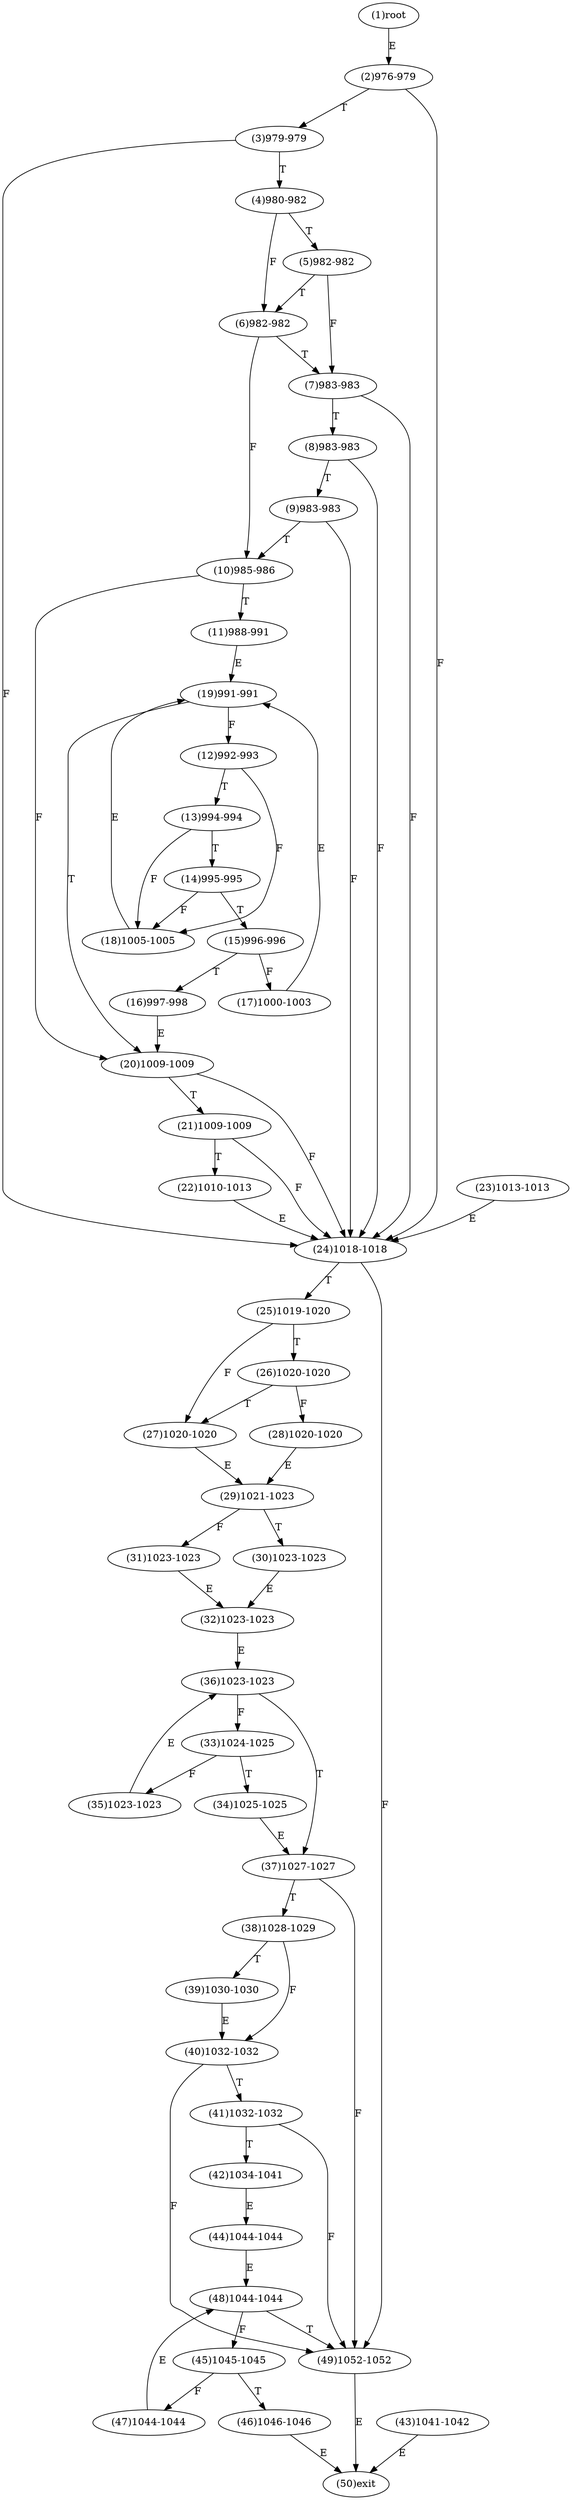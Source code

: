 digraph "" { 
1[ label="(1)root"];
2[ label="(2)976-979"];
3[ label="(3)979-979"];
4[ label="(4)980-982"];
5[ label="(5)982-982"];
6[ label="(6)982-982"];
7[ label="(7)983-983"];
8[ label="(8)983-983"];
9[ label="(9)983-983"];
10[ label="(10)985-986"];
11[ label="(11)988-991"];
12[ label="(12)992-993"];
13[ label="(13)994-994"];
14[ label="(14)995-995"];
15[ label="(15)996-996"];
17[ label="(17)1000-1003"];
16[ label="(16)997-998"];
19[ label="(19)991-991"];
18[ label="(18)1005-1005"];
21[ label="(21)1009-1009"];
20[ label="(20)1009-1009"];
23[ label="(23)1013-1013"];
22[ label="(22)1010-1013"];
25[ label="(25)1019-1020"];
24[ label="(24)1018-1018"];
27[ label="(27)1020-1020"];
26[ label="(26)1020-1020"];
29[ label="(29)1021-1023"];
28[ label="(28)1020-1020"];
31[ label="(31)1023-1023"];
30[ label="(30)1023-1023"];
34[ label="(34)1025-1025"];
35[ label="(35)1023-1023"];
32[ label="(32)1023-1023"];
33[ label="(33)1024-1025"];
38[ label="(38)1028-1029"];
39[ label="(39)1030-1030"];
36[ label="(36)1023-1023"];
37[ label="(37)1027-1027"];
42[ label="(42)1034-1041"];
43[ label="(43)1041-1042"];
40[ label="(40)1032-1032"];
41[ label="(41)1032-1032"];
46[ label="(46)1046-1046"];
47[ label="(47)1044-1044"];
44[ label="(44)1044-1044"];
45[ label="(45)1045-1045"];
50[ label="(50)exit"];
49[ label="(49)1052-1052"];
48[ label="(48)1044-1044"];
1->2[ label="E"];
2->24[ label="F"];
2->3[ label="T"];
3->24[ label="F"];
3->4[ label="T"];
4->6[ label="F"];
4->5[ label="T"];
5->7[ label="F"];
5->6[ label="T"];
6->10[ label="F"];
6->7[ label="T"];
7->24[ label="F"];
7->8[ label="T"];
8->24[ label="F"];
8->9[ label="T"];
9->24[ label="F"];
9->10[ label="T"];
10->20[ label="F"];
10->11[ label="T"];
11->19[ label="E"];
12->18[ label="F"];
12->13[ label="T"];
13->18[ label="F"];
13->14[ label="T"];
14->18[ label="F"];
14->15[ label="T"];
15->17[ label="F"];
15->16[ label="T"];
16->20[ label="E"];
17->19[ label="E"];
18->19[ label="E"];
19->12[ label="F"];
19->20[ label="T"];
20->24[ label="F"];
20->21[ label="T"];
21->24[ label="F"];
21->22[ label="T"];
22->24[ label="E"];
23->24[ label="E"];
24->49[ label="F"];
24->25[ label="T"];
25->27[ label="F"];
25->26[ label="T"];
26->28[ label="F"];
26->27[ label="T"];
27->29[ label="E"];
28->29[ label="E"];
29->31[ label="F"];
29->30[ label="T"];
30->32[ label="E"];
31->32[ label="E"];
32->36[ label="E"];
33->35[ label="F"];
33->34[ label="T"];
34->37[ label="E"];
35->36[ label="E"];
36->33[ label="F"];
36->37[ label="T"];
37->49[ label="F"];
37->38[ label="T"];
38->40[ label="F"];
38->39[ label="T"];
39->40[ label="E"];
40->49[ label="F"];
40->41[ label="T"];
41->49[ label="F"];
41->42[ label="T"];
42->44[ label="E"];
43->50[ label="E"];
44->48[ label="E"];
45->47[ label="F"];
45->46[ label="T"];
46->50[ label="E"];
47->48[ label="E"];
48->45[ label="F"];
48->49[ label="T"];
49->50[ label="E"];
}
